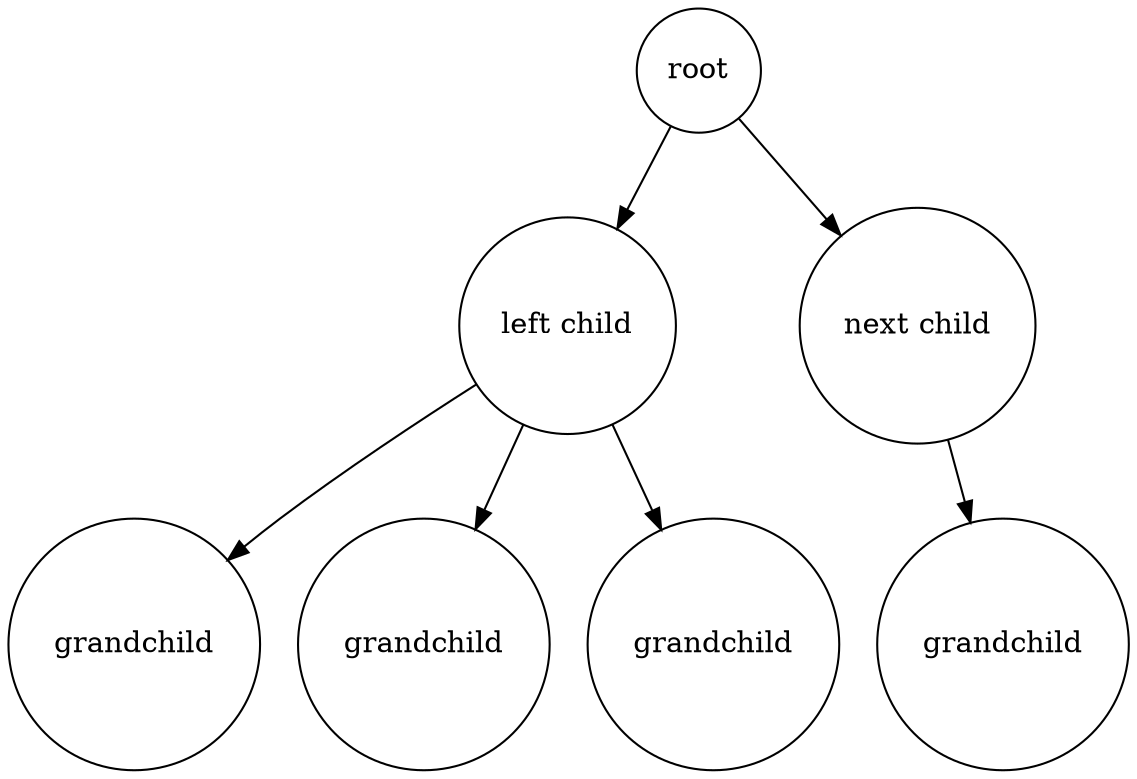 //
// fsm.dot - sample dot file
//
// Kurt Schmidt
// 2006
//
// Usage:
//   To compile, e.g.:  $ dot -Tpng -o fsm.png fsm.dot
//			or
//		$ dot -Tpng fsm.dot > fsm.png
//
// Output formats:  use $ dot -Tcrap to see all output formats
//		They are:
//			canon cmap cmapx cmapx_np dot eps fig gd gd2 gif gv imap imap_np ismap
//			jpe jpeg jpg pdf plain plain-ext png ps ps2 svg svgz tk vml vmlz vrml
//			wbmp x11 xdot xlib
//

digraph tree {
rankdir="TB"
1 [shape="circle",label="root"]
2 [shape="circle",label="left child"]
3 [shape="circle",label="next child"]
4 [shape="circle",label="grandchild"]
5 [shape="circle",label="grandchild"]
6 [shape="circle",label="grandchild"]
7 [shape="circle",label="grandchild"]
1->2 
1->3
2->4
2->5
2->6
3->7
}

